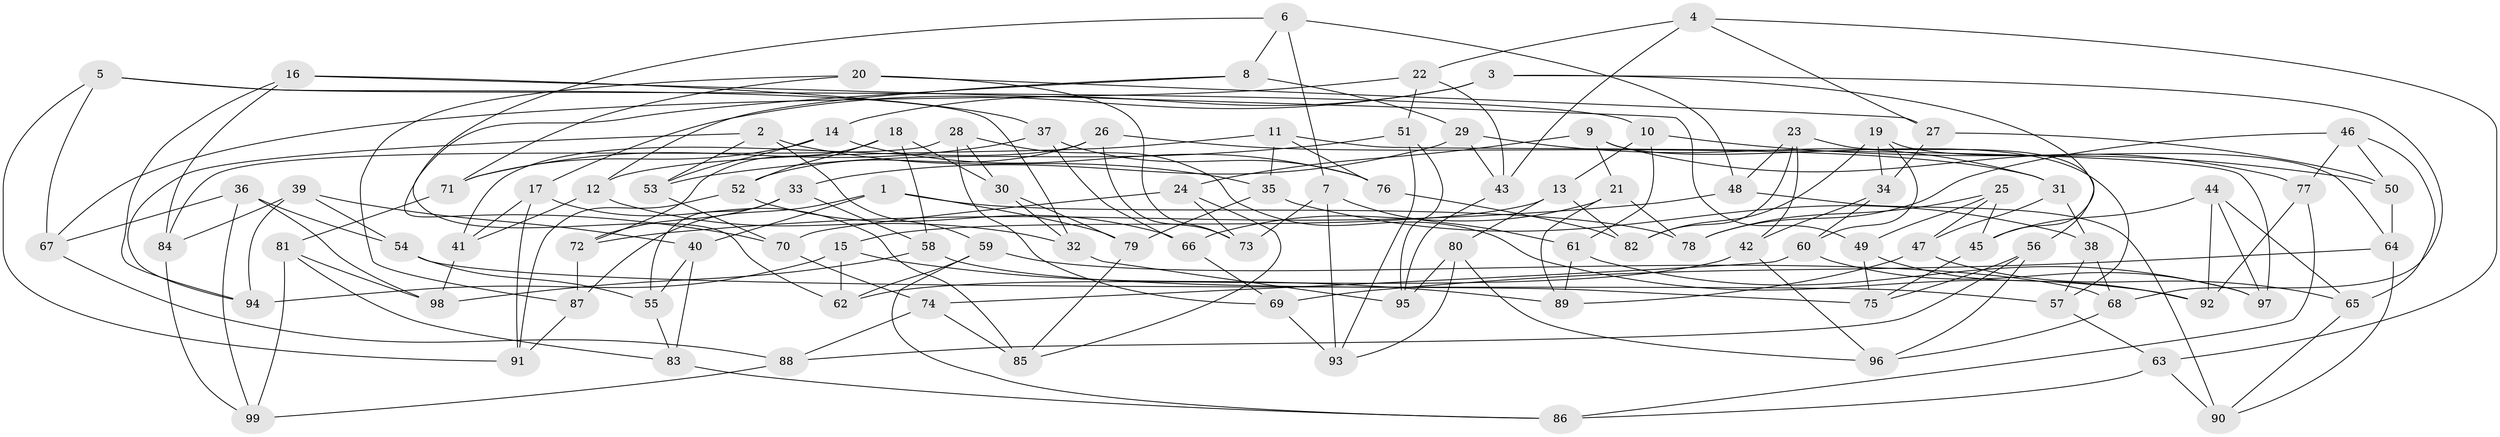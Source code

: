 // coarse degree distribution, {9: 0.02857142857142857, 12: 0.014285714285714285, 11: 0.05714285714285714, 4: 0.8428571428571429, 5: 0.014285714285714285, 3: 0.04285714285714286}
// Generated by graph-tools (version 1.1) at 2025/54/03/04/25 22:54:06]
// undirected, 99 vertices, 198 edges
graph export_dot {
  node [color=gray90,style=filled];
  1;
  2;
  3;
  4;
  5;
  6;
  7;
  8;
  9;
  10;
  11;
  12;
  13;
  14;
  15;
  16;
  17;
  18;
  19;
  20;
  21;
  22;
  23;
  24;
  25;
  26;
  27;
  28;
  29;
  30;
  31;
  32;
  33;
  34;
  35;
  36;
  37;
  38;
  39;
  40;
  41;
  42;
  43;
  44;
  45;
  46;
  47;
  48;
  49;
  50;
  51;
  52;
  53;
  54;
  55;
  56;
  57;
  58;
  59;
  60;
  61;
  62;
  63;
  64;
  65;
  66;
  67;
  68;
  69;
  70;
  71;
  72;
  73;
  74;
  75;
  76;
  77;
  78;
  79;
  80;
  81;
  82;
  83;
  84;
  85;
  86;
  87;
  88;
  89;
  90;
  91;
  92;
  93;
  94;
  95;
  96;
  97;
  98;
  99;
  1 -- 78;
  1 -- 79;
  1 -- 40;
  1 -- 87;
  2 -- 94;
  2 -- 59;
  2 -- 35;
  2 -- 53;
  3 -- 68;
  3 -- 17;
  3 -- 45;
  3 -- 14;
  4 -- 22;
  4 -- 43;
  4 -- 27;
  4 -- 63;
  5 -- 32;
  5 -- 10;
  5 -- 67;
  5 -- 91;
  6 -- 48;
  6 -- 8;
  6 -- 70;
  6 -- 7;
  7 -- 93;
  7 -- 73;
  7 -- 61;
  8 -- 62;
  8 -- 12;
  8 -- 29;
  9 -- 57;
  9 -- 77;
  9 -- 21;
  9 -- 24;
  10 -- 61;
  10 -- 50;
  10 -- 13;
  11 -- 35;
  11 -- 76;
  11 -- 12;
  11 -- 97;
  12 -- 32;
  12 -- 41;
  13 -- 82;
  13 -- 80;
  13 -- 15;
  14 -- 76;
  14 -- 53;
  14 -- 71;
  15 -- 94;
  15 -- 89;
  15 -- 62;
  16 -- 49;
  16 -- 37;
  16 -- 84;
  16 -- 94;
  17 -- 85;
  17 -- 91;
  17 -- 41;
  18 -- 58;
  18 -- 52;
  18 -- 72;
  18 -- 30;
  19 -- 34;
  19 -- 82;
  19 -- 64;
  19 -- 60;
  20 -- 73;
  20 -- 71;
  20 -- 87;
  20 -- 27;
  21 -- 89;
  21 -- 78;
  21 -- 66;
  22 -- 51;
  22 -- 67;
  22 -- 43;
  23 -- 56;
  23 -- 48;
  23 -- 42;
  23 -- 82;
  24 -- 73;
  24 -- 85;
  24 -- 70;
  25 -- 45;
  25 -- 47;
  25 -- 49;
  25 -- 78;
  26 -- 52;
  26 -- 73;
  26 -- 31;
  26 -- 41;
  27 -- 50;
  27 -- 34;
  28 -- 69;
  28 -- 30;
  28 -- 84;
  28 -- 92;
  29 -- 33;
  29 -- 43;
  29 -- 31;
  30 -- 79;
  30 -- 32;
  31 -- 47;
  31 -- 38;
  32 -- 95;
  33 -- 58;
  33 -- 72;
  33 -- 55;
  34 -- 42;
  34 -- 60;
  35 -- 79;
  35 -- 38;
  36 -- 54;
  36 -- 99;
  36 -- 67;
  36 -- 98;
  37 -- 66;
  37 -- 76;
  37 -- 71;
  38 -- 57;
  38 -- 68;
  39 -- 84;
  39 -- 40;
  39 -- 54;
  39 -- 94;
  40 -- 55;
  40 -- 83;
  41 -- 98;
  42 -- 96;
  42 -- 62;
  43 -- 95;
  44 -- 97;
  44 -- 65;
  44 -- 92;
  44 -- 45;
  45 -- 75;
  46 -- 77;
  46 -- 50;
  46 -- 65;
  46 -- 78;
  47 -- 65;
  47 -- 89;
  48 -- 90;
  48 -- 72;
  49 -- 75;
  49 -- 92;
  50 -- 64;
  51 -- 93;
  51 -- 53;
  51 -- 95;
  52 -- 66;
  52 -- 91;
  53 -- 70;
  54 -- 57;
  54 -- 55;
  55 -- 83;
  56 -- 75;
  56 -- 88;
  56 -- 96;
  57 -- 63;
  58 -- 75;
  58 -- 98;
  59 -- 68;
  59 -- 62;
  59 -- 86;
  60 -- 97;
  60 -- 74;
  61 -- 97;
  61 -- 89;
  63 -- 90;
  63 -- 86;
  64 -- 69;
  64 -- 90;
  65 -- 90;
  66 -- 69;
  67 -- 88;
  68 -- 96;
  69 -- 93;
  70 -- 74;
  71 -- 81;
  72 -- 87;
  74 -- 85;
  74 -- 88;
  76 -- 82;
  77 -- 92;
  77 -- 86;
  79 -- 85;
  80 -- 96;
  80 -- 93;
  80 -- 95;
  81 -- 98;
  81 -- 83;
  81 -- 99;
  83 -- 86;
  84 -- 99;
  87 -- 91;
  88 -- 99;
}
